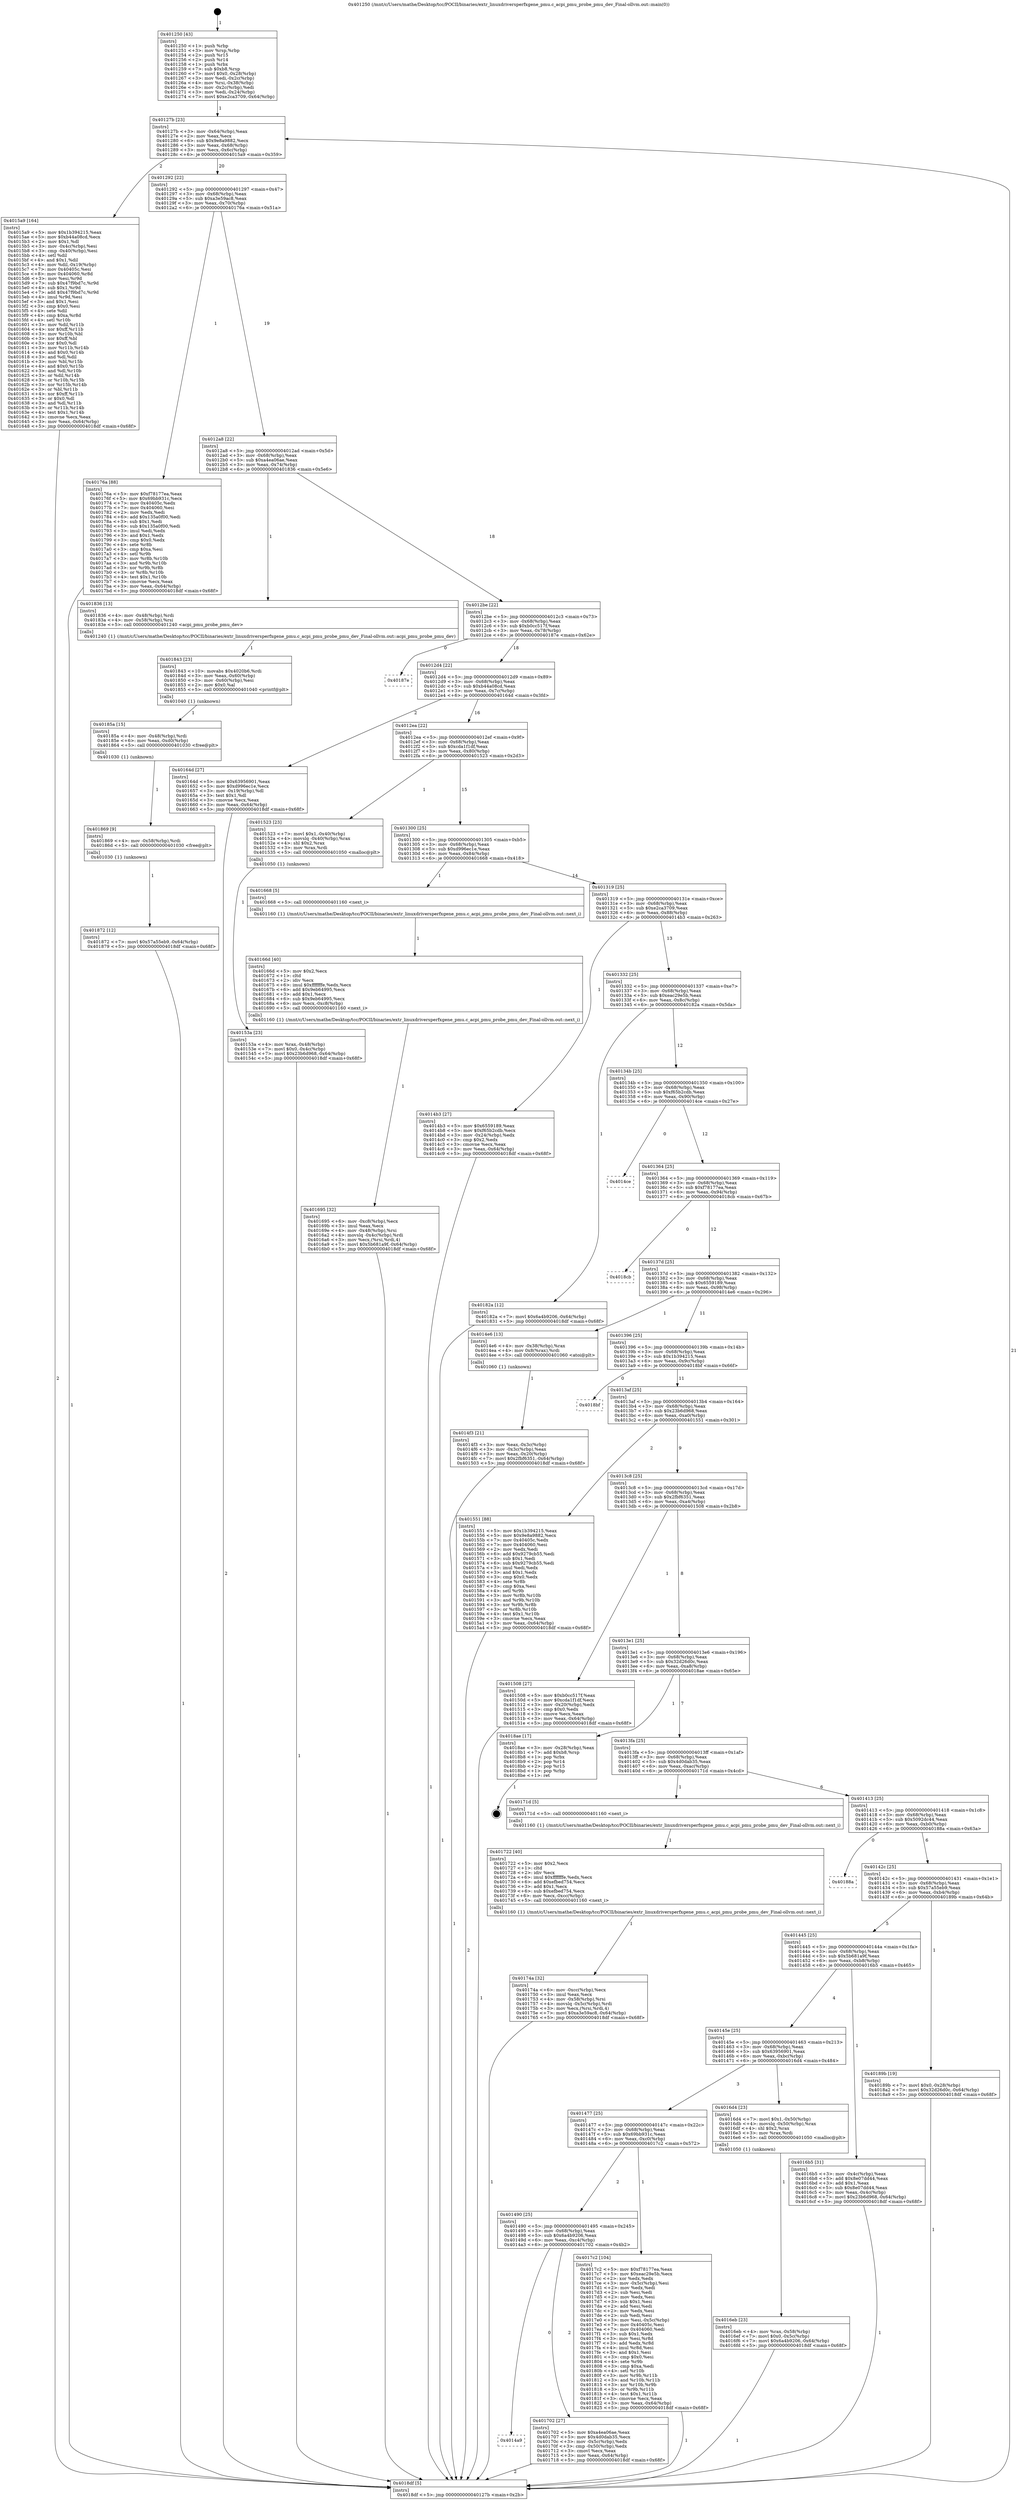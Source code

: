 digraph "0x401250" {
  label = "0x401250 (/mnt/c/Users/mathe/Desktop/tcc/POCII/binaries/extr_linuxdriversperfxgene_pmu.c_acpi_pmu_probe_pmu_dev_Final-ollvm.out::main(0))"
  labelloc = "t"
  node[shape=record]

  Entry [label="",width=0.3,height=0.3,shape=circle,fillcolor=black,style=filled]
  "0x40127b" [label="{
     0x40127b [23]\l
     | [instrs]\l
     &nbsp;&nbsp;0x40127b \<+3\>: mov -0x64(%rbp),%eax\l
     &nbsp;&nbsp;0x40127e \<+2\>: mov %eax,%ecx\l
     &nbsp;&nbsp;0x401280 \<+6\>: sub $0x9e8a9882,%ecx\l
     &nbsp;&nbsp;0x401286 \<+3\>: mov %eax,-0x68(%rbp)\l
     &nbsp;&nbsp;0x401289 \<+3\>: mov %ecx,-0x6c(%rbp)\l
     &nbsp;&nbsp;0x40128c \<+6\>: je 00000000004015a9 \<main+0x359\>\l
  }"]
  "0x4015a9" [label="{
     0x4015a9 [164]\l
     | [instrs]\l
     &nbsp;&nbsp;0x4015a9 \<+5\>: mov $0x1b394215,%eax\l
     &nbsp;&nbsp;0x4015ae \<+5\>: mov $0xb44a08cd,%ecx\l
     &nbsp;&nbsp;0x4015b3 \<+2\>: mov $0x1,%dl\l
     &nbsp;&nbsp;0x4015b5 \<+3\>: mov -0x4c(%rbp),%esi\l
     &nbsp;&nbsp;0x4015b8 \<+3\>: cmp -0x40(%rbp),%esi\l
     &nbsp;&nbsp;0x4015bb \<+4\>: setl %dil\l
     &nbsp;&nbsp;0x4015bf \<+4\>: and $0x1,%dil\l
     &nbsp;&nbsp;0x4015c3 \<+4\>: mov %dil,-0x19(%rbp)\l
     &nbsp;&nbsp;0x4015c7 \<+7\>: mov 0x40405c,%esi\l
     &nbsp;&nbsp;0x4015ce \<+8\>: mov 0x404060,%r8d\l
     &nbsp;&nbsp;0x4015d6 \<+3\>: mov %esi,%r9d\l
     &nbsp;&nbsp;0x4015d9 \<+7\>: sub $0x47f9bd7c,%r9d\l
     &nbsp;&nbsp;0x4015e0 \<+4\>: sub $0x1,%r9d\l
     &nbsp;&nbsp;0x4015e4 \<+7\>: add $0x47f9bd7c,%r9d\l
     &nbsp;&nbsp;0x4015eb \<+4\>: imul %r9d,%esi\l
     &nbsp;&nbsp;0x4015ef \<+3\>: and $0x1,%esi\l
     &nbsp;&nbsp;0x4015f2 \<+3\>: cmp $0x0,%esi\l
     &nbsp;&nbsp;0x4015f5 \<+4\>: sete %dil\l
     &nbsp;&nbsp;0x4015f9 \<+4\>: cmp $0xa,%r8d\l
     &nbsp;&nbsp;0x4015fd \<+4\>: setl %r10b\l
     &nbsp;&nbsp;0x401601 \<+3\>: mov %dil,%r11b\l
     &nbsp;&nbsp;0x401604 \<+4\>: xor $0xff,%r11b\l
     &nbsp;&nbsp;0x401608 \<+3\>: mov %r10b,%bl\l
     &nbsp;&nbsp;0x40160b \<+3\>: xor $0xff,%bl\l
     &nbsp;&nbsp;0x40160e \<+3\>: xor $0x0,%dl\l
     &nbsp;&nbsp;0x401611 \<+3\>: mov %r11b,%r14b\l
     &nbsp;&nbsp;0x401614 \<+4\>: and $0x0,%r14b\l
     &nbsp;&nbsp;0x401618 \<+3\>: and %dl,%dil\l
     &nbsp;&nbsp;0x40161b \<+3\>: mov %bl,%r15b\l
     &nbsp;&nbsp;0x40161e \<+4\>: and $0x0,%r15b\l
     &nbsp;&nbsp;0x401622 \<+3\>: and %dl,%r10b\l
     &nbsp;&nbsp;0x401625 \<+3\>: or %dil,%r14b\l
     &nbsp;&nbsp;0x401628 \<+3\>: or %r10b,%r15b\l
     &nbsp;&nbsp;0x40162b \<+3\>: xor %r15b,%r14b\l
     &nbsp;&nbsp;0x40162e \<+3\>: or %bl,%r11b\l
     &nbsp;&nbsp;0x401631 \<+4\>: xor $0xff,%r11b\l
     &nbsp;&nbsp;0x401635 \<+3\>: or $0x0,%dl\l
     &nbsp;&nbsp;0x401638 \<+3\>: and %dl,%r11b\l
     &nbsp;&nbsp;0x40163b \<+3\>: or %r11b,%r14b\l
     &nbsp;&nbsp;0x40163e \<+4\>: test $0x1,%r14b\l
     &nbsp;&nbsp;0x401642 \<+3\>: cmovne %ecx,%eax\l
     &nbsp;&nbsp;0x401645 \<+3\>: mov %eax,-0x64(%rbp)\l
     &nbsp;&nbsp;0x401648 \<+5\>: jmp 00000000004018df \<main+0x68f\>\l
  }"]
  "0x401292" [label="{
     0x401292 [22]\l
     | [instrs]\l
     &nbsp;&nbsp;0x401292 \<+5\>: jmp 0000000000401297 \<main+0x47\>\l
     &nbsp;&nbsp;0x401297 \<+3\>: mov -0x68(%rbp),%eax\l
     &nbsp;&nbsp;0x40129a \<+5\>: sub $0xa3e59ac8,%eax\l
     &nbsp;&nbsp;0x40129f \<+3\>: mov %eax,-0x70(%rbp)\l
     &nbsp;&nbsp;0x4012a2 \<+6\>: je 000000000040176a \<main+0x51a\>\l
  }"]
  Exit [label="",width=0.3,height=0.3,shape=circle,fillcolor=black,style=filled,peripheries=2]
  "0x40176a" [label="{
     0x40176a [88]\l
     | [instrs]\l
     &nbsp;&nbsp;0x40176a \<+5\>: mov $0xf78177ea,%eax\l
     &nbsp;&nbsp;0x40176f \<+5\>: mov $0x69bb931c,%ecx\l
     &nbsp;&nbsp;0x401774 \<+7\>: mov 0x40405c,%edx\l
     &nbsp;&nbsp;0x40177b \<+7\>: mov 0x404060,%esi\l
     &nbsp;&nbsp;0x401782 \<+2\>: mov %edx,%edi\l
     &nbsp;&nbsp;0x401784 \<+6\>: add $0x135a0f00,%edi\l
     &nbsp;&nbsp;0x40178a \<+3\>: sub $0x1,%edi\l
     &nbsp;&nbsp;0x40178d \<+6\>: sub $0x135a0f00,%edi\l
     &nbsp;&nbsp;0x401793 \<+3\>: imul %edi,%edx\l
     &nbsp;&nbsp;0x401796 \<+3\>: and $0x1,%edx\l
     &nbsp;&nbsp;0x401799 \<+3\>: cmp $0x0,%edx\l
     &nbsp;&nbsp;0x40179c \<+4\>: sete %r8b\l
     &nbsp;&nbsp;0x4017a0 \<+3\>: cmp $0xa,%esi\l
     &nbsp;&nbsp;0x4017a3 \<+4\>: setl %r9b\l
     &nbsp;&nbsp;0x4017a7 \<+3\>: mov %r8b,%r10b\l
     &nbsp;&nbsp;0x4017aa \<+3\>: and %r9b,%r10b\l
     &nbsp;&nbsp;0x4017ad \<+3\>: xor %r9b,%r8b\l
     &nbsp;&nbsp;0x4017b0 \<+3\>: or %r8b,%r10b\l
     &nbsp;&nbsp;0x4017b3 \<+4\>: test $0x1,%r10b\l
     &nbsp;&nbsp;0x4017b7 \<+3\>: cmovne %ecx,%eax\l
     &nbsp;&nbsp;0x4017ba \<+3\>: mov %eax,-0x64(%rbp)\l
     &nbsp;&nbsp;0x4017bd \<+5\>: jmp 00000000004018df \<main+0x68f\>\l
  }"]
  "0x4012a8" [label="{
     0x4012a8 [22]\l
     | [instrs]\l
     &nbsp;&nbsp;0x4012a8 \<+5\>: jmp 00000000004012ad \<main+0x5d\>\l
     &nbsp;&nbsp;0x4012ad \<+3\>: mov -0x68(%rbp),%eax\l
     &nbsp;&nbsp;0x4012b0 \<+5\>: sub $0xa4ea06ae,%eax\l
     &nbsp;&nbsp;0x4012b5 \<+3\>: mov %eax,-0x74(%rbp)\l
     &nbsp;&nbsp;0x4012b8 \<+6\>: je 0000000000401836 \<main+0x5e6\>\l
  }"]
  "0x401872" [label="{
     0x401872 [12]\l
     | [instrs]\l
     &nbsp;&nbsp;0x401872 \<+7\>: movl $0x57a55eb9,-0x64(%rbp)\l
     &nbsp;&nbsp;0x401879 \<+5\>: jmp 00000000004018df \<main+0x68f\>\l
  }"]
  "0x401836" [label="{
     0x401836 [13]\l
     | [instrs]\l
     &nbsp;&nbsp;0x401836 \<+4\>: mov -0x48(%rbp),%rdi\l
     &nbsp;&nbsp;0x40183a \<+4\>: mov -0x58(%rbp),%rsi\l
     &nbsp;&nbsp;0x40183e \<+5\>: call 0000000000401240 \<acpi_pmu_probe_pmu_dev\>\l
     | [calls]\l
     &nbsp;&nbsp;0x401240 \{1\} (/mnt/c/Users/mathe/Desktop/tcc/POCII/binaries/extr_linuxdriversperfxgene_pmu.c_acpi_pmu_probe_pmu_dev_Final-ollvm.out::acpi_pmu_probe_pmu_dev)\l
  }"]
  "0x4012be" [label="{
     0x4012be [22]\l
     | [instrs]\l
     &nbsp;&nbsp;0x4012be \<+5\>: jmp 00000000004012c3 \<main+0x73\>\l
     &nbsp;&nbsp;0x4012c3 \<+3\>: mov -0x68(%rbp),%eax\l
     &nbsp;&nbsp;0x4012c6 \<+5\>: sub $0xb0cc517f,%eax\l
     &nbsp;&nbsp;0x4012cb \<+3\>: mov %eax,-0x78(%rbp)\l
     &nbsp;&nbsp;0x4012ce \<+6\>: je 000000000040187e \<main+0x62e\>\l
  }"]
  "0x401869" [label="{
     0x401869 [9]\l
     | [instrs]\l
     &nbsp;&nbsp;0x401869 \<+4\>: mov -0x58(%rbp),%rdi\l
     &nbsp;&nbsp;0x40186d \<+5\>: call 0000000000401030 \<free@plt\>\l
     | [calls]\l
     &nbsp;&nbsp;0x401030 \{1\} (unknown)\l
  }"]
  "0x40187e" [label="{
     0x40187e\l
  }", style=dashed]
  "0x4012d4" [label="{
     0x4012d4 [22]\l
     | [instrs]\l
     &nbsp;&nbsp;0x4012d4 \<+5\>: jmp 00000000004012d9 \<main+0x89\>\l
     &nbsp;&nbsp;0x4012d9 \<+3\>: mov -0x68(%rbp),%eax\l
     &nbsp;&nbsp;0x4012dc \<+5\>: sub $0xb44a08cd,%eax\l
     &nbsp;&nbsp;0x4012e1 \<+3\>: mov %eax,-0x7c(%rbp)\l
     &nbsp;&nbsp;0x4012e4 \<+6\>: je 000000000040164d \<main+0x3fd\>\l
  }"]
  "0x40185a" [label="{
     0x40185a [15]\l
     | [instrs]\l
     &nbsp;&nbsp;0x40185a \<+4\>: mov -0x48(%rbp),%rdi\l
     &nbsp;&nbsp;0x40185e \<+6\>: mov %eax,-0xd0(%rbp)\l
     &nbsp;&nbsp;0x401864 \<+5\>: call 0000000000401030 \<free@plt\>\l
     | [calls]\l
     &nbsp;&nbsp;0x401030 \{1\} (unknown)\l
  }"]
  "0x40164d" [label="{
     0x40164d [27]\l
     | [instrs]\l
     &nbsp;&nbsp;0x40164d \<+5\>: mov $0x63956901,%eax\l
     &nbsp;&nbsp;0x401652 \<+5\>: mov $0xd996ec1e,%ecx\l
     &nbsp;&nbsp;0x401657 \<+3\>: mov -0x19(%rbp),%dl\l
     &nbsp;&nbsp;0x40165a \<+3\>: test $0x1,%dl\l
     &nbsp;&nbsp;0x40165d \<+3\>: cmovne %ecx,%eax\l
     &nbsp;&nbsp;0x401660 \<+3\>: mov %eax,-0x64(%rbp)\l
     &nbsp;&nbsp;0x401663 \<+5\>: jmp 00000000004018df \<main+0x68f\>\l
  }"]
  "0x4012ea" [label="{
     0x4012ea [22]\l
     | [instrs]\l
     &nbsp;&nbsp;0x4012ea \<+5\>: jmp 00000000004012ef \<main+0x9f\>\l
     &nbsp;&nbsp;0x4012ef \<+3\>: mov -0x68(%rbp),%eax\l
     &nbsp;&nbsp;0x4012f2 \<+5\>: sub $0xcda1f1df,%eax\l
     &nbsp;&nbsp;0x4012f7 \<+3\>: mov %eax,-0x80(%rbp)\l
     &nbsp;&nbsp;0x4012fa \<+6\>: je 0000000000401523 \<main+0x2d3\>\l
  }"]
  "0x401843" [label="{
     0x401843 [23]\l
     | [instrs]\l
     &nbsp;&nbsp;0x401843 \<+10\>: movabs $0x4020b6,%rdi\l
     &nbsp;&nbsp;0x40184d \<+3\>: mov %eax,-0x60(%rbp)\l
     &nbsp;&nbsp;0x401850 \<+3\>: mov -0x60(%rbp),%esi\l
     &nbsp;&nbsp;0x401853 \<+2\>: mov $0x0,%al\l
     &nbsp;&nbsp;0x401855 \<+5\>: call 0000000000401040 \<printf@plt\>\l
     | [calls]\l
     &nbsp;&nbsp;0x401040 \{1\} (unknown)\l
  }"]
  "0x401523" [label="{
     0x401523 [23]\l
     | [instrs]\l
     &nbsp;&nbsp;0x401523 \<+7\>: movl $0x1,-0x40(%rbp)\l
     &nbsp;&nbsp;0x40152a \<+4\>: movslq -0x40(%rbp),%rax\l
     &nbsp;&nbsp;0x40152e \<+4\>: shl $0x2,%rax\l
     &nbsp;&nbsp;0x401532 \<+3\>: mov %rax,%rdi\l
     &nbsp;&nbsp;0x401535 \<+5\>: call 0000000000401050 \<malloc@plt\>\l
     | [calls]\l
     &nbsp;&nbsp;0x401050 \{1\} (unknown)\l
  }"]
  "0x401300" [label="{
     0x401300 [25]\l
     | [instrs]\l
     &nbsp;&nbsp;0x401300 \<+5\>: jmp 0000000000401305 \<main+0xb5\>\l
     &nbsp;&nbsp;0x401305 \<+3\>: mov -0x68(%rbp),%eax\l
     &nbsp;&nbsp;0x401308 \<+5\>: sub $0xd996ec1e,%eax\l
     &nbsp;&nbsp;0x40130d \<+6\>: mov %eax,-0x84(%rbp)\l
     &nbsp;&nbsp;0x401313 \<+6\>: je 0000000000401668 \<main+0x418\>\l
  }"]
  "0x40174a" [label="{
     0x40174a [32]\l
     | [instrs]\l
     &nbsp;&nbsp;0x40174a \<+6\>: mov -0xcc(%rbp),%ecx\l
     &nbsp;&nbsp;0x401750 \<+3\>: imul %eax,%ecx\l
     &nbsp;&nbsp;0x401753 \<+4\>: mov -0x58(%rbp),%rsi\l
     &nbsp;&nbsp;0x401757 \<+4\>: movslq -0x5c(%rbp),%rdi\l
     &nbsp;&nbsp;0x40175b \<+3\>: mov %ecx,(%rsi,%rdi,4)\l
     &nbsp;&nbsp;0x40175e \<+7\>: movl $0xa3e59ac8,-0x64(%rbp)\l
     &nbsp;&nbsp;0x401765 \<+5\>: jmp 00000000004018df \<main+0x68f\>\l
  }"]
  "0x401668" [label="{
     0x401668 [5]\l
     | [instrs]\l
     &nbsp;&nbsp;0x401668 \<+5\>: call 0000000000401160 \<next_i\>\l
     | [calls]\l
     &nbsp;&nbsp;0x401160 \{1\} (/mnt/c/Users/mathe/Desktop/tcc/POCII/binaries/extr_linuxdriversperfxgene_pmu.c_acpi_pmu_probe_pmu_dev_Final-ollvm.out::next_i)\l
  }"]
  "0x401319" [label="{
     0x401319 [25]\l
     | [instrs]\l
     &nbsp;&nbsp;0x401319 \<+5\>: jmp 000000000040131e \<main+0xce\>\l
     &nbsp;&nbsp;0x40131e \<+3\>: mov -0x68(%rbp),%eax\l
     &nbsp;&nbsp;0x401321 \<+5\>: sub $0xe2ca3709,%eax\l
     &nbsp;&nbsp;0x401326 \<+6\>: mov %eax,-0x88(%rbp)\l
     &nbsp;&nbsp;0x40132c \<+6\>: je 00000000004014b3 \<main+0x263\>\l
  }"]
  "0x401722" [label="{
     0x401722 [40]\l
     | [instrs]\l
     &nbsp;&nbsp;0x401722 \<+5\>: mov $0x2,%ecx\l
     &nbsp;&nbsp;0x401727 \<+1\>: cltd\l
     &nbsp;&nbsp;0x401728 \<+2\>: idiv %ecx\l
     &nbsp;&nbsp;0x40172a \<+6\>: imul $0xfffffffe,%edx,%ecx\l
     &nbsp;&nbsp;0x401730 \<+6\>: add $0xefbed754,%ecx\l
     &nbsp;&nbsp;0x401736 \<+3\>: add $0x1,%ecx\l
     &nbsp;&nbsp;0x401739 \<+6\>: sub $0xefbed754,%ecx\l
     &nbsp;&nbsp;0x40173f \<+6\>: mov %ecx,-0xcc(%rbp)\l
     &nbsp;&nbsp;0x401745 \<+5\>: call 0000000000401160 \<next_i\>\l
     | [calls]\l
     &nbsp;&nbsp;0x401160 \{1\} (/mnt/c/Users/mathe/Desktop/tcc/POCII/binaries/extr_linuxdriversperfxgene_pmu.c_acpi_pmu_probe_pmu_dev_Final-ollvm.out::next_i)\l
  }"]
  "0x4014b3" [label="{
     0x4014b3 [27]\l
     | [instrs]\l
     &nbsp;&nbsp;0x4014b3 \<+5\>: mov $0x6559189,%eax\l
     &nbsp;&nbsp;0x4014b8 \<+5\>: mov $0xf65b2cdb,%ecx\l
     &nbsp;&nbsp;0x4014bd \<+3\>: mov -0x24(%rbp),%edx\l
     &nbsp;&nbsp;0x4014c0 \<+3\>: cmp $0x2,%edx\l
     &nbsp;&nbsp;0x4014c3 \<+3\>: cmovne %ecx,%eax\l
     &nbsp;&nbsp;0x4014c6 \<+3\>: mov %eax,-0x64(%rbp)\l
     &nbsp;&nbsp;0x4014c9 \<+5\>: jmp 00000000004018df \<main+0x68f\>\l
  }"]
  "0x401332" [label="{
     0x401332 [25]\l
     | [instrs]\l
     &nbsp;&nbsp;0x401332 \<+5\>: jmp 0000000000401337 \<main+0xe7\>\l
     &nbsp;&nbsp;0x401337 \<+3\>: mov -0x68(%rbp),%eax\l
     &nbsp;&nbsp;0x40133a \<+5\>: sub $0xeac29e5b,%eax\l
     &nbsp;&nbsp;0x40133f \<+6\>: mov %eax,-0x8c(%rbp)\l
     &nbsp;&nbsp;0x401345 \<+6\>: je 000000000040182a \<main+0x5da\>\l
  }"]
  "0x4018df" [label="{
     0x4018df [5]\l
     | [instrs]\l
     &nbsp;&nbsp;0x4018df \<+5\>: jmp 000000000040127b \<main+0x2b\>\l
  }"]
  "0x401250" [label="{
     0x401250 [43]\l
     | [instrs]\l
     &nbsp;&nbsp;0x401250 \<+1\>: push %rbp\l
     &nbsp;&nbsp;0x401251 \<+3\>: mov %rsp,%rbp\l
     &nbsp;&nbsp;0x401254 \<+2\>: push %r15\l
     &nbsp;&nbsp;0x401256 \<+2\>: push %r14\l
     &nbsp;&nbsp;0x401258 \<+1\>: push %rbx\l
     &nbsp;&nbsp;0x401259 \<+7\>: sub $0xb8,%rsp\l
     &nbsp;&nbsp;0x401260 \<+7\>: movl $0x0,-0x28(%rbp)\l
     &nbsp;&nbsp;0x401267 \<+3\>: mov %edi,-0x2c(%rbp)\l
     &nbsp;&nbsp;0x40126a \<+4\>: mov %rsi,-0x38(%rbp)\l
     &nbsp;&nbsp;0x40126e \<+3\>: mov -0x2c(%rbp),%edi\l
     &nbsp;&nbsp;0x401271 \<+3\>: mov %edi,-0x24(%rbp)\l
     &nbsp;&nbsp;0x401274 \<+7\>: movl $0xe2ca3709,-0x64(%rbp)\l
  }"]
  "0x4014a9" [label="{
     0x4014a9\l
  }", style=dashed]
  "0x40182a" [label="{
     0x40182a [12]\l
     | [instrs]\l
     &nbsp;&nbsp;0x40182a \<+7\>: movl $0x6a4b9206,-0x64(%rbp)\l
     &nbsp;&nbsp;0x401831 \<+5\>: jmp 00000000004018df \<main+0x68f\>\l
  }"]
  "0x40134b" [label="{
     0x40134b [25]\l
     | [instrs]\l
     &nbsp;&nbsp;0x40134b \<+5\>: jmp 0000000000401350 \<main+0x100\>\l
     &nbsp;&nbsp;0x401350 \<+3\>: mov -0x68(%rbp),%eax\l
     &nbsp;&nbsp;0x401353 \<+5\>: sub $0xf65b2cdb,%eax\l
     &nbsp;&nbsp;0x401358 \<+6\>: mov %eax,-0x90(%rbp)\l
     &nbsp;&nbsp;0x40135e \<+6\>: je 00000000004014ce \<main+0x27e\>\l
  }"]
  "0x401702" [label="{
     0x401702 [27]\l
     | [instrs]\l
     &nbsp;&nbsp;0x401702 \<+5\>: mov $0xa4ea06ae,%eax\l
     &nbsp;&nbsp;0x401707 \<+5\>: mov $0x4d0dab35,%ecx\l
     &nbsp;&nbsp;0x40170c \<+3\>: mov -0x5c(%rbp),%edx\l
     &nbsp;&nbsp;0x40170f \<+3\>: cmp -0x50(%rbp),%edx\l
     &nbsp;&nbsp;0x401712 \<+3\>: cmovl %ecx,%eax\l
     &nbsp;&nbsp;0x401715 \<+3\>: mov %eax,-0x64(%rbp)\l
     &nbsp;&nbsp;0x401718 \<+5\>: jmp 00000000004018df \<main+0x68f\>\l
  }"]
  "0x4014ce" [label="{
     0x4014ce\l
  }", style=dashed]
  "0x401364" [label="{
     0x401364 [25]\l
     | [instrs]\l
     &nbsp;&nbsp;0x401364 \<+5\>: jmp 0000000000401369 \<main+0x119\>\l
     &nbsp;&nbsp;0x401369 \<+3\>: mov -0x68(%rbp),%eax\l
     &nbsp;&nbsp;0x40136c \<+5\>: sub $0xf78177ea,%eax\l
     &nbsp;&nbsp;0x401371 \<+6\>: mov %eax,-0x94(%rbp)\l
     &nbsp;&nbsp;0x401377 \<+6\>: je 00000000004018cb \<main+0x67b\>\l
  }"]
  "0x401490" [label="{
     0x401490 [25]\l
     | [instrs]\l
     &nbsp;&nbsp;0x401490 \<+5\>: jmp 0000000000401495 \<main+0x245\>\l
     &nbsp;&nbsp;0x401495 \<+3\>: mov -0x68(%rbp),%eax\l
     &nbsp;&nbsp;0x401498 \<+5\>: sub $0x6a4b9206,%eax\l
     &nbsp;&nbsp;0x40149d \<+6\>: mov %eax,-0xc4(%rbp)\l
     &nbsp;&nbsp;0x4014a3 \<+6\>: je 0000000000401702 \<main+0x4b2\>\l
  }"]
  "0x4018cb" [label="{
     0x4018cb\l
  }", style=dashed]
  "0x40137d" [label="{
     0x40137d [25]\l
     | [instrs]\l
     &nbsp;&nbsp;0x40137d \<+5\>: jmp 0000000000401382 \<main+0x132\>\l
     &nbsp;&nbsp;0x401382 \<+3\>: mov -0x68(%rbp),%eax\l
     &nbsp;&nbsp;0x401385 \<+5\>: sub $0x6559189,%eax\l
     &nbsp;&nbsp;0x40138a \<+6\>: mov %eax,-0x98(%rbp)\l
     &nbsp;&nbsp;0x401390 \<+6\>: je 00000000004014e6 \<main+0x296\>\l
  }"]
  "0x4017c2" [label="{
     0x4017c2 [104]\l
     | [instrs]\l
     &nbsp;&nbsp;0x4017c2 \<+5\>: mov $0xf78177ea,%eax\l
     &nbsp;&nbsp;0x4017c7 \<+5\>: mov $0xeac29e5b,%ecx\l
     &nbsp;&nbsp;0x4017cc \<+2\>: xor %edx,%edx\l
     &nbsp;&nbsp;0x4017ce \<+3\>: mov -0x5c(%rbp),%esi\l
     &nbsp;&nbsp;0x4017d1 \<+2\>: mov %edx,%edi\l
     &nbsp;&nbsp;0x4017d3 \<+2\>: sub %esi,%edi\l
     &nbsp;&nbsp;0x4017d5 \<+2\>: mov %edx,%esi\l
     &nbsp;&nbsp;0x4017d7 \<+3\>: sub $0x1,%esi\l
     &nbsp;&nbsp;0x4017da \<+2\>: add %esi,%edi\l
     &nbsp;&nbsp;0x4017dc \<+2\>: mov %edx,%esi\l
     &nbsp;&nbsp;0x4017de \<+2\>: sub %edi,%esi\l
     &nbsp;&nbsp;0x4017e0 \<+3\>: mov %esi,-0x5c(%rbp)\l
     &nbsp;&nbsp;0x4017e3 \<+7\>: mov 0x40405c,%esi\l
     &nbsp;&nbsp;0x4017ea \<+7\>: mov 0x404060,%edi\l
     &nbsp;&nbsp;0x4017f1 \<+3\>: sub $0x1,%edx\l
     &nbsp;&nbsp;0x4017f4 \<+3\>: mov %esi,%r8d\l
     &nbsp;&nbsp;0x4017f7 \<+3\>: add %edx,%r8d\l
     &nbsp;&nbsp;0x4017fa \<+4\>: imul %r8d,%esi\l
     &nbsp;&nbsp;0x4017fe \<+3\>: and $0x1,%esi\l
     &nbsp;&nbsp;0x401801 \<+3\>: cmp $0x0,%esi\l
     &nbsp;&nbsp;0x401804 \<+4\>: sete %r9b\l
     &nbsp;&nbsp;0x401808 \<+3\>: cmp $0xa,%edi\l
     &nbsp;&nbsp;0x40180b \<+4\>: setl %r10b\l
     &nbsp;&nbsp;0x40180f \<+3\>: mov %r9b,%r11b\l
     &nbsp;&nbsp;0x401812 \<+3\>: and %r10b,%r11b\l
     &nbsp;&nbsp;0x401815 \<+3\>: xor %r10b,%r9b\l
     &nbsp;&nbsp;0x401818 \<+3\>: or %r9b,%r11b\l
     &nbsp;&nbsp;0x40181b \<+4\>: test $0x1,%r11b\l
     &nbsp;&nbsp;0x40181f \<+3\>: cmovne %ecx,%eax\l
     &nbsp;&nbsp;0x401822 \<+3\>: mov %eax,-0x64(%rbp)\l
     &nbsp;&nbsp;0x401825 \<+5\>: jmp 00000000004018df \<main+0x68f\>\l
  }"]
  "0x4014e6" [label="{
     0x4014e6 [13]\l
     | [instrs]\l
     &nbsp;&nbsp;0x4014e6 \<+4\>: mov -0x38(%rbp),%rax\l
     &nbsp;&nbsp;0x4014ea \<+4\>: mov 0x8(%rax),%rdi\l
     &nbsp;&nbsp;0x4014ee \<+5\>: call 0000000000401060 \<atoi@plt\>\l
     | [calls]\l
     &nbsp;&nbsp;0x401060 \{1\} (unknown)\l
  }"]
  "0x401396" [label="{
     0x401396 [25]\l
     | [instrs]\l
     &nbsp;&nbsp;0x401396 \<+5\>: jmp 000000000040139b \<main+0x14b\>\l
     &nbsp;&nbsp;0x40139b \<+3\>: mov -0x68(%rbp),%eax\l
     &nbsp;&nbsp;0x40139e \<+5\>: sub $0x1b394215,%eax\l
     &nbsp;&nbsp;0x4013a3 \<+6\>: mov %eax,-0x9c(%rbp)\l
     &nbsp;&nbsp;0x4013a9 \<+6\>: je 00000000004018bf \<main+0x66f\>\l
  }"]
  "0x4014f3" [label="{
     0x4014f3 [21]\l
     | [instrs]\l
     &nbsp;&nbsp;0x4014f3 \<+3\>: mov %eax,-0x3c(%rbp)\l
     &nbsp;&nbsp;0x4014f6 \<+3\>: mov -0x3c(%rbp),%eax\l
     &nbsp;&nbsp;0x4014f9 \<+3\>: mov %eax,-0x20(%rbp)\l
     &nbsp;&nbsp;0x4014fc \<+7\>: movl $0x2fbf6351,-0x64(%rbp)\l
     &nbsp;&nbsp;0x401503 \<+5\>: jmp 00000000004018df \<main+0x68f\>\l
  }"]
  "0x4016eb" [label="{
     0x4016eb [23]\l
     | [instrs]\l
     &nbsp;&nbsp;0x4016eb \<+4\>: mov %rax,-0x58(%rbp)\l
     &nbsp;&nbsp;0x4016ef \<+7\>: movl $0x0,-0x5c(%rbp)\l
     &nbsp;&nbsp;0x4016f6 \<+7\>: movl $0x6a4b9206,-0x64(%rbp)\l
     &nbsp;&nbsp;0x4016fd \<+5\>: jmp 00000000004018df \<main+0x68f\>\l
  }"]
  "0x4018bf" [label="{
     0x4018bf\l
  }", style=dashed]
  "0x4013af" [label="{
     0x4013af [25]\l
     | [instrs]\l
     &nbsp;&nbsp;0x4013af \<+5\>: jmp 00000000004013b4 \<main+0x164\>\l
     &nbsp;&nbsp;0x4013b4 \<+3\>: mov -0x68(%rbp),%eax\l
     &nbsp;&nbsp;0x4013b7 \<+5\>: sub $0x23b6d968,%eax\l
     &nbsp;&nbsp;0x4013bc \<+6\>: mov %eax,-0xa0(%rbp)\l
     &nbsp;&nbsp;0x4013c2 \<+6\>: je 0000000000401551 \<main+0x301\>\l
  }"]
  "0x401477" [label="{
     0x401477 [25]\l
     | [instrs]\l
     &nbsp;&nbsp;0x401477 \<+5\>: jmp 000000000040147c \<main+0x22c\>\l
     &nbsp;&nbsp;0x40147c \<+3\>: mov -0x68(%rbp),%eax\l
     &nbsp;&nbsp;0x40147f \<+5\>: sub $0x69bb931c,%eax\l
     &nbsp;&nbsp;0x401484 \<+6\>: mov %eax,-0xc0(%rbp)\l
     &nbsp;&nbsp;0x40148a \<+6\>: je 00000000004017c2 \<main+0x572\>\l
  }"]
  "0x401551" [label="{
     0x401551 [88]\l
     | [instrs]\l
     &nbsp;&nbsp;0x401551 \<+5\>: mov $0x1b394215,%eax\l
     &nbsp;&nbsp;0x401556 \<+5\>: mov $0x9e8a9882,%ecx\l
     &nbsp;&nbsp;0x40155b \<+7\>: mov 0x40405c,%edx\l
     &nbsp;&nbsp;0x401562 \<+7\>: mov 0x404060,%esi\l
     &nbsp;&nbsp;0x401569 \<+2\>: mov %edx,%edi\l
     &nbsp;&nbsp;0x40156b \<+6\>: add $0x9279cb55,%edi\l
     &nbsp;&nbsp;0x401571 \<+3\>: sub $0x1,%edi\l
     &nbsp;&nbsp;0x401574 \<+6\>: sub $0x9279cb55,%edi\l
     &nbsp;&nbsp;0x40157a \<+3\>: imul %edi,%edx\l
     &nbsp;&nbsp;0x40157d \<+3\>: and $0x1,%edx\l
     &nbsp;&nbsp;0x401580 \<+3\>: cmp $0x0,%edx\l
     &nbsp;&nbsp;0x401583 \<+4\>: sete %r8b\l
     &nbsp;&nbsp;0x401587 \<+3\>: cmp $0xa,%esi\l
     &nbsp;&nbsp;0x40158a \<+4\>: setl %r9b\l
     &nbsp;&nbsp;0x40158e \<+3\>: mov %r8b,%r10b\l
     &nbsp;&nbsp;0x401591 \<+3\>: and %r9b,%r10b\l
     &nbsp;&nbsp;0x401594 \<+3\>: xor %r9b,%r8b\l
     &nbsp;&nbsp;0x401597 \<+3\>: or %r8b,%r10b\l
     &nbsp;&nbsp;0x40159a \<+4\>: test $0x1,%r10b\l
     &nbsp;&nbsp;0x40159e \<+3\>: cmovne %ecx,%eax\l
     &nbsp;&nbsp;0x4015a1 \<+3\>: mov %eax,-0x64(%rbp)\l
     &nbsp;&nbsp;0x4015a4 \<+5\>: jmp 00000000004018df \<main+0x68f\>\l
  }"]
  "0x4013c8" [label="{
     0x4013c8 [25]\l
     | [instrs]\l
     &nbsp;&nbsp;0x4013c8 \<+5\>: jmp 00000000004013cd \<main+0x17d\>\l
     &nbsp;&nbsp;0x4013cd \<+3\>: mov -0x68(%rbp),%eax\l
     &nbsp;&nbsp;0x4013d0 \<+5\>: sub $0x2fbf6351,%eax\l
     &nbsp;&nbsp;0x4013d5 \<+6\>: mov %eax,-0xa4(%rbp)\l
     &nbsp;&nbsp;0x4013db \<+6\>: je 0000000000401508 \<main+0x2b8\>\l
  }"]
  "0x4016d4" [label="{
     0x4016d4 [23]\l
     | [instrs]\l
     &nbsp;&nbsp;0x4016d4 \<+7\>: movl $0x1,-0x50(%rbp)\l
     &nbsp;&nbsp;0x4016db \<+4\>: movslq -0x50(%rbp),%rax\l
     &nbsp;&nbsp;0x4016df \<+4\>: shl $0x2,%rax\l
     &nbsp;&nbsp;0x4016e3 \<+3\>: mov %rax,%rdi\l
     &nbsp;&nbsp;0x4016e6 \<+5\>: call 0000000000401050 \<malloc@plt\>\l
     | [calls]\l
     &nbsp;&nbsp;0x401050 \{1\} (unknown)\l
  }"]
  "0x401508" [label="{
     0x401508 [27]\l
     | [instrs]\l
     &nbsp;&nbsp;0x401508 \<+5\>: mov $0xb0cc517f,%eax\l
     &nbsp;&nbsp;0x40150d \<+5\>: mov $0xcda1f1df,%ecx\l
     &nbsp;&nbsp;0x401512 \<+3\>: mov -0x20(%rbp),%edx\l
     &nbsp;&nbsp;0x401515 \<+3\>: cmp $0x0,%edx\l
     &nbsp;&nbsp;0x401518 \<+3\>: cmove %ecx,%eax\l
     &nbsp;&nbsp;0x40151b \<+3\>: mov %eax,-0x64(%rbp)\l
     &nbsp;&nbsp;0x40151e \<+5\>: jmp 00000000004018df \<main+0x68f\>\l
  }"]
  "0x4013e1" [label="{
     0x4013e1 [25]\l
     | [instrs]\l
     &nbsp;&nbsp;0x4013e1 \<+5\>: jmp 00000000004013e6 \<main+0x196\>\l
     &nbsp;&nbsp;0x4013e6 \<+3\>: mov -0x68(%rbp),%eax\l
     &nbsp;&nbsp;0x4013e9 \<+5\>: sub $0x32d26d0c,%eax\l
     &nbsp;&nbsp;0x4013ee \<+6\>: mov %eax,-0xa8(%rbp)\l
     &nbsp;&nbsp;0x4013f4 \<+6\>: je 00000000004018ae \<main+0x65e\>\l
  }"]
  "0x40153a" [label="{
     0x40153a [23]\l
     | [instrs]\l
     &nbsp;&nbsp;0x40153a \<+4\>: mov %rax,-0x48(%rbp)\l
     &nbsp;&nbsp;0x40153e \<+7\>: movl $0x0,-0x4c(%rbp)\l
     &nbsp;&nbsp;0x401545 \<+7\>: movl $0x23b6d968,-0x64(%rbp)\l
     &nbsp;&nbsp;0x40154c \<+5\>: jmp 00000000004018df \<main+0x68f\>\l
  }"]
  "0x40166d" [label="{
     0x40166d [40]\l
     | [instrs]\l
     &nbsp;&nbsp;0x40166d \<+5\>: mov $0x2,%ecx\l
     &nbsp;&nbsp;0x401672 \<+1\>: cltd\l
     &nbsp;&nbsp;0x401673 \<+2\>: idiv %ecx\l
     &nbsp;&nbsp;0x401675 \<+6\>: imul $0xfffffffe,%edx,%ecx\l
     &nbsp;&nbsp;0x40167b \<+6\>: add $0x9eb64995,%ecx\l
     &nbsp;&nbsp;0x401681 \<+3\>: add $0x1,%ecx\l
     &nbsp;&nbsp;0x401684 \<+6\>: sub $0x9eb64995,%ecx\l
     &nbsp;&nbsp;0x40168a \<+6\>: mov %ecx,-0xc8(%rbp)\l
     &nbsp;&nbsp;0x401690 \<+5\>: call 0000000000401160 \<next_i\>\l
     | [calls]\l
     &nbsp;&nbsp;0x401160 \{1\} (/mnt/c/Users/mathe/Desktop/tcc/POCII/binaries/extr_linuxdriversperfxgene_pmu.c_acpi_pmu_probe_pmu_dev_Final-ollvm.out::next_i)\l
  }"]
  "0x401695" [label="{
     0x401695 [32]\l
     | [instrs]\l
     &nbsp;&nbsp;0x401695 \<+6\>: mov -0xc8(%rbp),%ecx\l
     &nbsp;&nbsp;0x40169b \<+3\>: imul %eax,%ecx\l
     &nbsp;&nbsp;0x40169e \<+4\>: mov -0x48(%rbp),%rsi\l
     &nbsp;&nbsp;0x4016a2 \<+4\>: movslq -0x4c(%rbp),%rdi\l
     &nbsp;&nbsp;0x4016a6 \<+3\>: mov %ecx,(%rsi,%rdi,4)\l
     &nbsp;&nbsp;0x4016a9 \<+7\>: movl $0x5b681a9f,-0x64(%rbp)\l
     &nbsp;&nbsp;0x4016b0 \<+5\>: jmp 00000000004018df \<main+0x68f\>\l
  }"]
  "0x40145e" [label="{
     0x40145e [25]\l
     | [instrs]\l
     &nbsp;&nbsp;0x40145e \<+5\>: jmp 0000000000401463 \<main+0x213\>\l
     &nbsp;&nbsp;0x401463 \<+3\>: mov -0x68(%rbp),%eax\l
     &nbsp;&nbsp;0x401466 \<+5\>: sub $0x63956901,%eax\l
     &nbsp;&nbsp;0x40146b \<+6\>: mov %eax,-0xbc(%rbp)\l
     &nbsp;&nbsp;0x401471 \<+6\>: je 00000000004016d4 \<main+0x484\>\l
  }"]
  "0x4018ae" [label="{
     0x4018ae [17]\l
     | [instrs]\l
     &nbsp;&nbsp;0x4018ae \<+3\>: mov -0x28(%rbp),%eax\l
     &nbsp;&nbsp;0x4018b1 \<+7\>: add $0xb8,%rsp\l
     &nbsp;&nbsp;0x4018b8 \<+1\>: pop %rbx\l
     &nbsp;&nbsp;0x4018b9 \<+2\>: pop %r14\l
     &nbsp;&nbsp;0x4018bb \<+2\>: pop %r15\l
     &nbsp;&nbsp;0x4018bd \<+1\>: pop %rbp\l
     &nbsp;&nbsp;0x4018be \<+1\>: ret\l
  }"]
  "0x4013fa" [label="{
     0x4013fa [25]\l
     | [instrs]\l
     &nbsp;&nbsp;0x4013fa \<+5\>: jmp 00000000004013ff \<main+0x1af\>\l
     &nbsp;&nbsp;0x4013ff \<+3\>: mov -0x68(%rbp),%eax\l
     &nbsp;&nbsp;0x401402 \<+5\>: sub $0x4d0dab35,%eax\l
     &nbsp;&nbsp;0x401407 \<+6\>: mov %eax,-0xac(%rbp)\l
     &nbsp;&nbsp;0x40140d \<+6\>: je 000000000040171d \<main+0x4cd\>\l
  }"]
  "0x4016b5" [label="{
     0x4016b5 [31]\l
     | [instrs]\l
     &nbsp;&nbsp;0x4016b5 \<+3\>: mov -0x4c(%rbp),%eax\l
     &nbsp;&nbsp;0x4016b8 \<+5\>: add $0x8e07dd44,%eax\l
     &nbsp;&nbsp;0x4016bd \<+3\>: add $0x1,%eax\l
     &nbsp;&nbsp;0x4016c0 \<+5\>: sub $0x8e07dd44,%eax\l
     &nbsp;&nbsp;0x4016c5 \<+3\>: mov %eax,-0x4c(%rbp)\l
     &nbsp;&nbsp;0x4016c8 \<+7\>: movl $0x23b6d968,-0x64(%rbp)\l
     &nbsp;&nbsp;0x4016cf \<+5\>: jmp 00000000004018df \<main+0x68f\>\l
  }"]
  "0x40171d" [label="{
     0x40171d [5]\l
     | [instrs]\l
     &nbsp;&nbsp;0x40171d \<+5\>: call 0000000000401160 \<next_i\>\l
     | [calls]\l
     &nbsp;&nbsp;0x401160 \{1\} (/mnt/c/Users/mathe/Desktop/tcc/POCII/binaries/extr_linuxdriversperfxgene_pmu.c_acpi_pmu_probe_pmu_dev_Final-ollvm.out::next_i)\l
  }"]
  "0x401413" [label="{
     0x401413 [25]\l
     | [instrs]\l
     &nbsp;&nbsp;0x401413 \<+5\>: jmp 0000000000401418 \<main+0x1c8\>\l
     &nbsp;&nbsp;0x401418 \<+3\>: mov -0x68(%rbp),%eax\l
     &nbsp;&nbsp;0x40141b \<+5\>: sub $0x5092dc44,%eax\l
     &nbsp;&nbsp;0x401420 \<+6\>: mov %eax,-0xb0(%rbp)\l
     &nbsp;&nbsp;0x401426 \<+6\>: je 000000000040188a \<main+0x63a\>\l
  }"]
  "0x401445" [label="{
     0x401445 [25]\l
     | [instrs]\l
     &nbsp;&nbsp;0x401445 \<+5\>: jmp 000000000040144a \<main+0x1fa\>\l
     &nbsp;&nbsp;0x40144a \<+3\>: mov -0x68(%rbp),%eax\l
     &nbsp;&nbsp;0x40144d \<+5\>: sub $0x5b681a9f,%eax\l
     &nbsp;&nbsp;0x401452 \<+6\>: mov %eax,-0xb8(%rbp)\l
     &nbsp;&nbsp;0x401458 \<+6\>: je 00000000004016b5 \<main+0x465\>\l
  }"]
  "0x40188a" [label="{
     0x40188a\l
  }", style=dashed]
  "0x40142c" [label="{
     0x40142c [25]\l
     | [instrs]\l
     &nbsp;&nbsp;0x40142c \<+5\>: jmp 0000000000401431 \<main+0x1e1\>\l
     &nbsp;&nbsp;0x401431 \<+3\>: mov -0x68(%rbp),%eax\l
     &nbsp;&nbsp;0x401434 \<+5\>: sub $0x57a55eb9,%eax\l
     &nbsp;&nbsp;0x401439 \<+6\>: mov %eax,-0xb4(%rbp)\l
     &nbsp;&nbsp;0x40143f \<+6\>: je 000000000040189b \<main+0x64b\>\l
  }"]
  "0x40189b" [label="{
     0x40189b [19]\l
     | [instrs]\l
     &nbsp;&nbsp;0x40189b \<+7\>: movl $0x0,-0x28(%rbp)\l
     &nbsp;&nbsp;0x4018a2 \<+7\>: movl $0x32d26d0c,-0x64(%rbp)\l
     &nbsp;&nbsp;0x4018a9 \<+5\>: jmp 00000000004018df \<main+0x68f\>\l
  }"]
  Entry -> "0x401250" [label=" 1"]
  "0x40127b" -> "0x4015a9" [label=" 2"]
  "0x40127b" -> "0x401292" [label=" 20"]
  "0x4018ae" -> Exit [label=" 1"]
  "0x401292" -> "0x40176a" [label=" 1"]
  "0x401292" -> "0x4012a8" [label=" 19"]
  "0x40189b" -> "0x4018df" [label=" 1"]
  "0x4012a8" -> "0x401836" [label=" 1"]
  "0x4012a8" -> "0x4012be" [label=" 18"]
  "0x401872" -> "0x4018df" [label=" 1"]
  "0x4012be" -> "0x40187e" [label=" 0"]
  "0x4012be" -> "0x4012d4" [label=" 18"]
  "0x401869" -> "0x401872" [label=" 1"]
  "0x4012d4" -> "0x40164d" [label=" 2"]
  "0x4012d4" -> "0x4012ea" [label=" 16"]
  "0x40185a" -> "0x401869" [label=" 1"]
  "0x4012ea" -> "0x401523" [label=" 1"]
  "0x4012ea" -> "0x401300" [label=" 15"]
  "0x401843" -> "0x40185a" [label=" 1"]
  "0x401300" -> "0x401668" [label=" 1"]
  "0x401300" -> "0x401319" [label=" 14"]
  "0x401836" -> "0x401843" [label=" 1"]
  "0x401319" -> "0x4014b3" [label=" 1"]
  "0x401319" -> "0x401332" [label=" 13"]
  "0x4014b3" -> "0x4018df" [label=" 1"]
  "0x401250" -> "0x40127b" [label=" 1"]
  "0x4018df" -> "0x40127b" [label=" 21"]
  "0x40182a" -> "0x4018df" [label=" 1"]
  "0x401332" -> "0x40182a" [label=" 1"]
  "0x401332" -> "0x40134b" [label=" 12"]
  "0x4017c2" -> "0x4018df" [label=" 1"]
  "0x40134b" -> "0x4014ce" [label=" 0"]
  "0x40134b" -> "0x401364" [label=" 12"]
  "0x40176a" -> "0x4018df" [label=" 1"]
  "0x401364" -> "0x4018cb" [label=" 0"]
  "0x401364" -> "0x40137d" [label=" 12"]
  "0x401722" -> "0x40174a" [label=" 1"]
  "0x40137d" -> "0x4014e6" [label=" 1"]
  "0x40137d" -> "0x401396" [label=" 11"]
  "0x4014e6" -> "0x4014f3" [label=" 1"]
  "0x4014f3" -> "0x4018df" [label=" 1"]
  "0x40171d" -> "0x401722" [label=" 1"]
  "0x401396" -> "0x4018bf" [label=" 0"]
  "0x401396" -> "0x4013af" [label=" 11"]
  "0x401490" -> "0x4014a9" [label=" 0"]
  "0x4013af" -> "0x401551" [label=" 2"]
  "0x4013af" -> "0x4013c8" [label=" 9"]
  "0x401490" -> "0x401702" [label=" 2"]
  "0x4013c8" -> "0x401508" [label=" 1"]
  "0x4013c8" -> "0x4013e1" [label=" 8"]
  "0x401508" -> "0x4018df" [label=" 1"]
  "0x401523" -> "0x40153a" [label=" 1"]
  "0x40153a" -> "0x4018df" [label=" 1"]
  "0x401551" -> "0x4018df" [label=" 2"]
  "0x4015a9" -> "0x4018df" [label=" 2"]
  "0x40164d" -> "0x4018df" [label=" 2"]
  "0x401668" -> "0x40166d" [label=" 1"]
  "0x40166d" -> "0x401695" [label=" 1"]
  "0x401695" -> "0x4018df" [label=" 1"]
  "0x40174a" -> "0x4018df" [label=" 1"]
  "0x4013e1" -> "0x4018ae" [label=" 1"]
  "0x4013e1" -> "0x4013fa" [label=" 7"]
  "0x401477" -> "0x4017c2" [label=" 1"]
  "0x4013fa" -> "0x40171d" [label=" 1"]
  "0x4013fa" -> "0x401413" [label=" 6"]
  "0x401702" -> "0x4018df" [label=" 2"]
  "0x401413" -> "0x40188a" [label=" 0"]
  "0x401413" -> "0x40142c" [label=" 6"]
  "0x4016d4" -> "0x4016eb" [label=" 1"]
  "0x40142c" -> "0x40189b" [label=" 1"]
  "0x40142c" -> "0x401445" [label=" 5"]
  "0x4016eb" -> "0x4018df" [label=" 1"]
  "0x401445" -> "0x4016b5" [label=" 1"]
  "0x401445" -> "0x40145e" [label=" 4"]
  "0x4016b5" -> "0x4018df" [label=" 1"]
  "0x401477" -> "0x401490" [label=" 2"]
  "0x40145e" -> "0x4016d4" [label=" 1"]
  "0x40145e" -> "0x401477" [label=" 3"]
}
